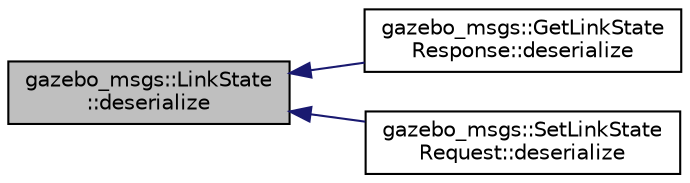 digraph "gazebo_msgs::LinkState::deserialize"
{
  edge [fontname="Helvetica",fontsize="10",labelfontname="Helvetica",labelfontsize="10"];
  node [fontname="Helvetica",fontsize="10",shape=record];
  rankdir="LR";
  Node1 [label="gazebo_msgs::LinkState\l::deserialize",height=0.2,width=0.4,color="black", fillcolor="grey75", style="filled" fontcolor="black"];
  Node1 -> Node2 [dir="back",color="midnightblue",fontsize="10",style="solid",fontname="Helvetica"];
  Node2 [label="gazebo_msgs::GetLinkState\lResponse::deserialize",height=0.2,width=0.4,color="black", fillcolor="white", style="filled",URL="$classgazebo__msgs_1_1_get_link_state_response.html#a226c9b1f99f97c18fec912b1339a3896"];
  Node1 -> Node3 [dir="back",color="midnightblue",fontsize="10",style="solid",fontname="Helvetica"];
  Node3 [label="gazebo_msgs::SetLinkState\lRequest::deserialize",height=0.2,width=0.4,color="black", fillcolor="white", style="filled",URL="$classgazebo__msgs_1_1_set_link_state_request.html#a7d0bc94965f821dc378d2cc8238c1319"];
}
